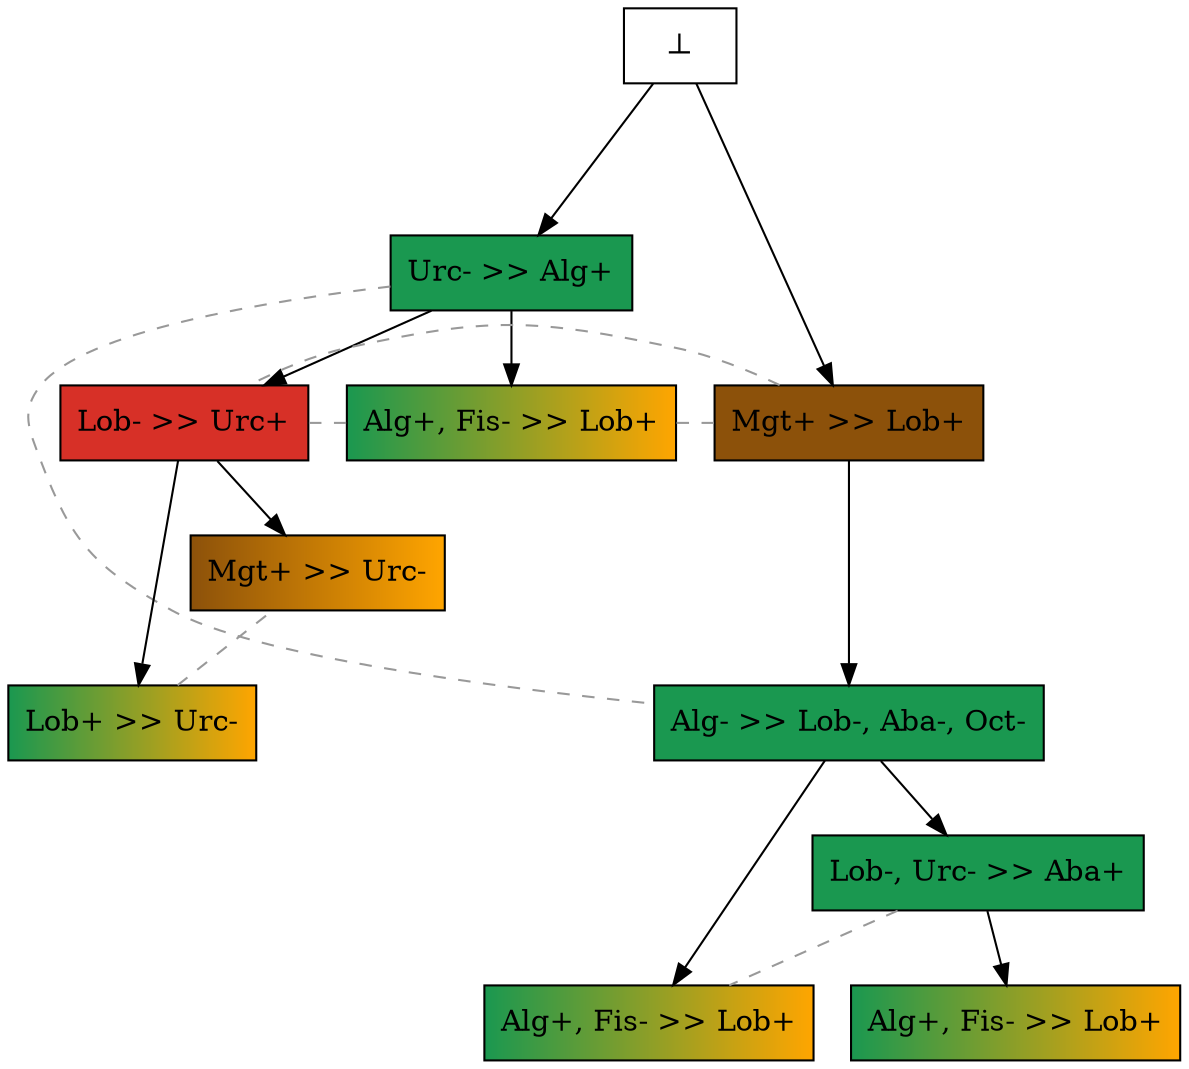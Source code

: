 digraph test {

//conflicts
e6 -> e80 [arrowhead=none color=gray60 style=dashed constraint=false];
e16 -> e22 [arrowhead=none color=gray60 style=dashed constraint=false];
e16 -> e35 [arrowhead=none color=gray60 style=dashed constraint=false];
e22 -> e35 [arrowhead=none color=gray60 style=dashed constraint=false];
e105 -> e275 [arrowhead=none color=gray60 style=dashed constraint=false];
e446 -> e598 [arrowhead=none color=gray60 style=dashed constraint=false];

e6 -> e35 [minlen=1];
e105 -> e178 [minlen=1];
e80 -> e105 [minlen=1];
e16 -> e80 [minlen=2];
e80 -> e275 [minlen=2];
e22 -> e446 [minlen=2];
e6 -> e22 [minlen=1];
e22 -> e598 [minlen=1];
e0 -> e6 [minlen=2];
e0 -> e16 [minlen=3];

e6 [color="black" fillcolor="#1a9850:#1a9850" label="Urc- >> Alg+" shape=box style=filled];
e16 [color="black" fillcolor="#8c510a:#8c510a" label="Mgt+ >> Lob+" shape=box style=filled];
e22 [color="black" fillcolor="#d73027:#d73027" label="Lob- >> Urc+" shape=box style=filled];
e35 [color="black" fillcolor="#1a9850:orange" label="Alg+, Fis- >> Lob+" shape=box style=filled];
e80 [color="black" fillcolor="#1a9850:#1a9850" label="Alg- >> Lob-, Aba-, Oct-" shape=box style=filled];
e105 [color="black" fillcolor="#1a9850:#1a9850" label="Lob-, Urc- >> Aba+" shape=box style=filled];
e178 [color="black" fillcolor="#1a9850:orange" label="Alg+, Fis- >> Lob+" shape=box style=filled];
e275 [color="black" fillcolor="#1a9850:orange" label="Alg+, Fis- >> Lob+" shape=box style=filled];
e446 [color="black" fillcolor="#1a9850:orange" label="Lob+ >> Urc-" shape=box style=filled];
e598 [color="black" fillcolor="#8c510a:orange" label="Mgt+ >> Urc-" shape=box style=filled];
e0 [fillcolor="white" label="⊥" shape=box style=filled];
}
